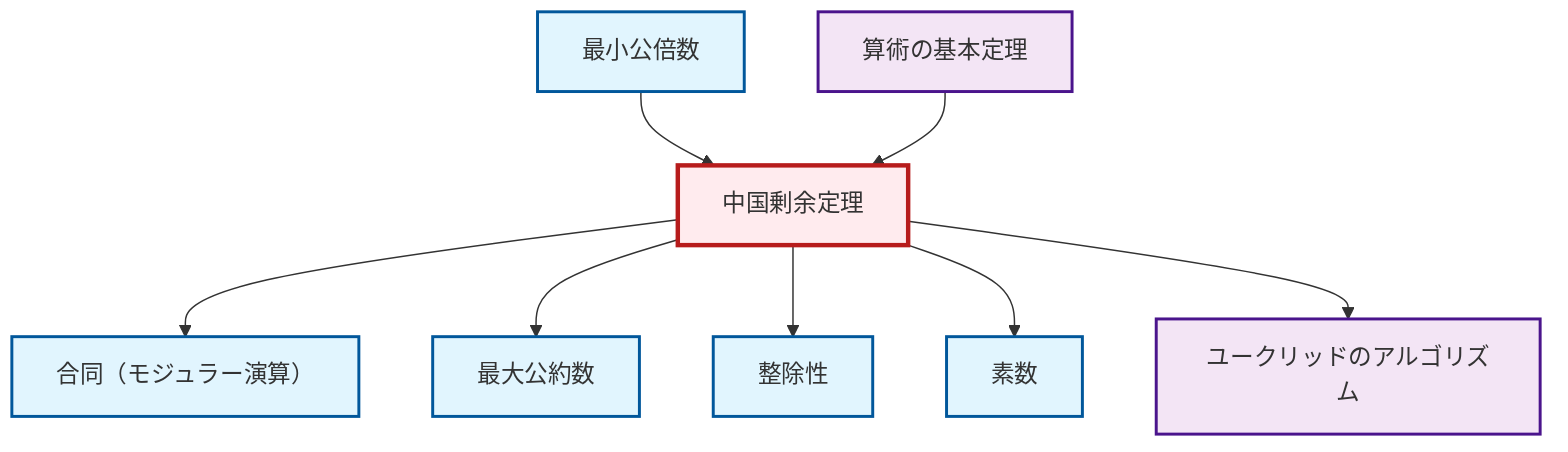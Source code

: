 graph TD
    classDef definition fill:#e1f5fe,stroke:#01579b,stroke-width:2px
    classDef theorem fill:#f3e5f5,stroke:#4a148c,stroke-width:2px
    classDef axiom fill:#fff3e0,stroke:#e65100,stroke-width:2px
    classDef example fill:#e8f5e9,stroke:#1b5e20,stroke-width:2px
    classDef current fill:#ffebee,stroke:#b71c1c,stroke-width:3px
    def-lcm["最小公倍数"]:::definition
    def-gcd["最大公約数"]:::definition
    thm-euclidean-algorithm["ユークリッドのアルゴリズム"]:::theorem
    def-congruence["合同（モジュラー演算）"]:::definition
    def-prime["素数"]:::definition
    thm-fundamental-arithmetic["算術の基本定理"]:::theorem
    def-divisibility["整除性"]:::definition
    thm-chinese-remainder["中国剰余定理"]:::theorem
    thm-chinese-remainder --> def-congruence
    thm-chinese-remainder --> def-gcd
    thm-chinese-remainder --> def-divisibility
    def-lcm --> thm-chinese-remainder
    thm-chinese-remainder --> def-prime
    thm-fundamental-arithmetic --> thm-chinese-remainder
    thm-chinese-remainder --> thm-euclidean-algorithm
    class thm-chinese-remainder current